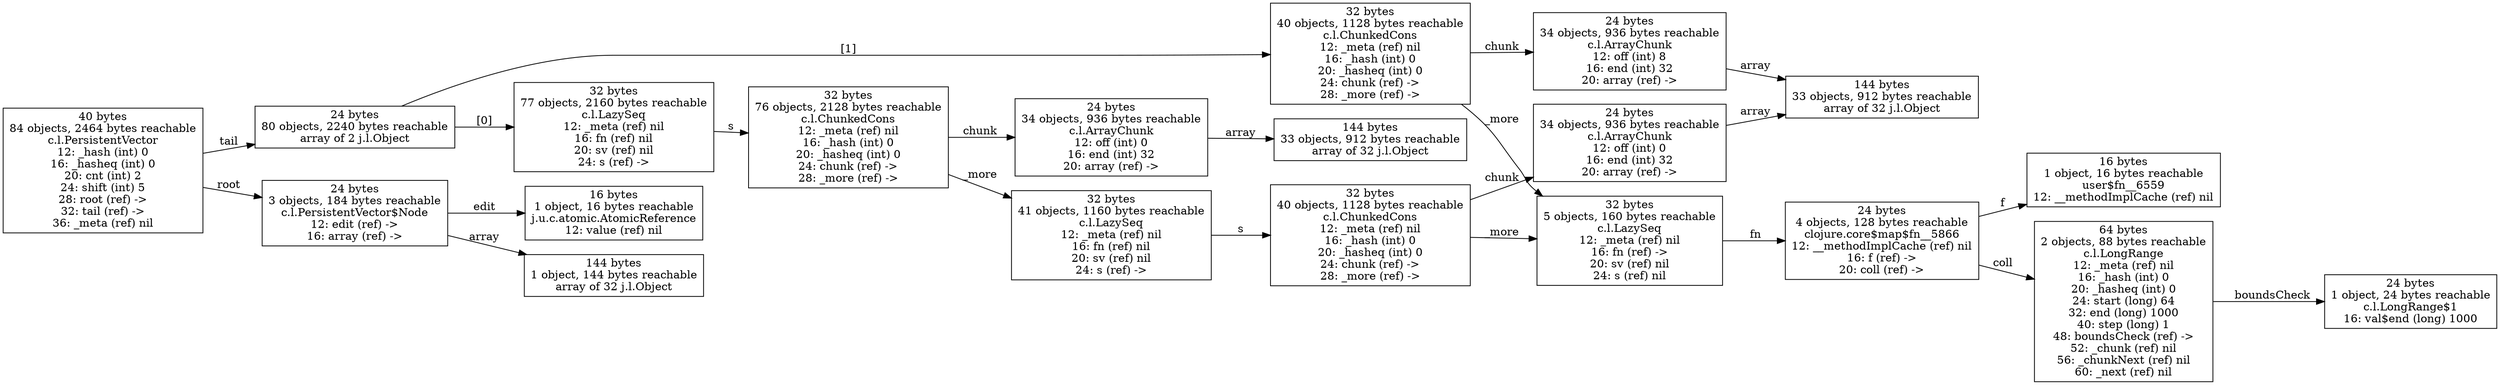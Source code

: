 digraph {
graph [layout=dot,rankdir=LR];
"31793759488" [label="24 bytes
34 objects, 936 bytes reachable
c.l.ArrayChunk
12: off (int) 8
16: end (int) 32
20: array (ref) ->",shape=box];
"26682105024" [label="32 bytes
41 objects, 1160 bytes reachable
c.l.LazySeq
12: _meta (ref) nil
16: fn (ref) nil
20: sv (ref) nil
24: s (ref) ->",shape=box];
"26682103872" [label="144 bytes
33 objects, 912 bytes reachable
array of 32 j.l.Object
",shape=box];
"26095774912" [label="16 bytes
1 object, 16 bytes reachable
j.u.c.atomic.AtomicReference
12: value (ref) nil",shape=box];
"26682107328" [label="16 bytes
1 object, 16 bytes reachable
user$fn__6559
12: __methodImplCache (ref) nil",shape=box];
"26682106880" [label="32 bytes
5 objects, 160 bytes reachable
c.l.LazySeq
12: _meta (ref) nil
16: fn (ref) ->
20: sv (ref) nil
24: s (ref) nil",shape=box];
"31793759232" [label="32 bytes
40 objects, 1128 bytes reachable
c.l.ChunkedCons
12: _meta (ref) nil
16: _hash (int) 0
20: _hasheq (int) 0
24: chunk (ref) ->
28: _more (ref) ->",shape=box];
"31793764480" [label="40 bytes
84 objects, 2464 bytes reachable
c.l.PersistentVector
12: _hash (int) 0
16: _hasheq (int) 0
20: cnt (int) 2
24: shift (int) 5
28: root (ref) ->
32: tail (ref) ->
36: _meta (ref) nil",shape=box];
"26682103168" [label="32 bytes
77 objects, 2160 bytes reachable
c.l.LazySeq
12: _meta (ref) nil
16: fn (ref) nil
20: sv (ref) nil
24: s (ref) ->",shape=box];
"26682105728" [label="144 bytes
33 objects, 912 bytes reachable
array of 32 j.l.Object
",shape=box];
"26682107136" [label="24 bytes
4 objects, 128 bytes reachable
clojure.core$map$fn__5866
12: __methodImplCache (ref) nil
16: f (ref) ->
20: coll (ref) ->",shape=box];
"26682107456" [label="64 bytes
2 objects, 88 bytes reachable
c.l.LongRange
12: _meta (ref) nil
16: _hash (int) 0
20: _hasheq (int) 0
24: start (long) 64
32: end (long) 1000
40: step (long) 1
48: boundsCheck (ref) ->
52: _chunk (ref) nil
56: _chunkNext (ref) nil
60: _next (ref) nil",shape=box];
"26682107968" [label="24 bytes
1 object, 24 bytes reachable
c.l.LongRange$1
16: val$end (long) 1000",shape=box];
"31793764288" [label="24 bytes
80 objects, 2240 bytes reachable
array of 2 j.l.Object
",shape=box];
"26682105280" [label="32 bytes
40 objects, 1128 bytes reachable
c.l.ChunkedCons
12: _meta (ref) nil
16: _hash (int) 0
20: _hasheq (int) 0
24: chunk (ref) ->
28: _more (ref) ->",shape=box];
"26682103424" [label="32 bytes
76 objects, 2128 bytes reachable
c.l.ChunkedCons
12: _meta (ref) nil
16: _hash (int) 0
20: _hasheq (int) 0
24: chunk (ref) ->
28: _more (ref) ->",shape=box];
"26095775040" [label="144 bytes
1 object, 144 bytes reachable
array of 32 j.l.Object
",shape=box];
"26682105536" [label="24 bytes
34 objects, 936 bytes reachable
c.l.ArrayChunk
12: off (int) 0
16: end (int) 32
20: array (ref) ->",shape=box];
"26682103680" [label="24 bytes
34 objects, 936 bytes reachable
c.l.ArrayChunk
12: off (int) 0
16: end (int) 32
20: array (ref) ->",shape=box];
"26095774720" [label="24 bytes
3 objects, 184 bytes reachable
c.l.PersistentVector$Node
12: edit (ref) ->
16: array (ref) ->",shape=box];
"31793759488" -> "26682105728" ["field-name"=array,label=array];
"26682105024" -> "26682105280" ["field-name"=s,label=s];
"26682106880" -> "26682107136" ["field-name"=fn,label=fn];
"31793759232" -> "31793759488" ["field-name"=chunk,label=chunk];
"31793759232" -> "26682106880" ["field-name"=_more,label=_more];
"31793764480" -> "26095774720" ["field-name"=root,label=root];
"31793764480" -> "31793764288" ["field-name"=tail,label=tail];
"26682103168" -> "26682103424" ["field-name"=s,label=s];
"26682107136" -> "26682107328" ["field-name"=f,label=f];
"26682107136" -> "26682107456" ["field-name"=coll,label=coll];
"26682107456" -> "26682107968" ["field-name"=boundsCheck,label=boundsCheck];
"31793764288" -> "26682103168" ["field-name"="[0]",label="[0]"];
"31793764288" -> "31793759232" ["field-name"="[1]",label="[1]"];
"26682105280" -> "26682105536" ["field-name"=chunk,label=chunk];
"26682105280" -> "26682106880" ["field-name"=_more,label=_more];
"26682103424" -> "26682103680" ["field-name"=chunk,label=chunk];
"26682103424" -> "26682105024" ["field-name"=_more,label=_more];
"26682105536" -> "26682105728" ["field-name"=array,label=array];
"26682103680" -> "26682103872" ["field-name"=array,label=array];
"26095774720" -> "26095774912" ["field-name"=edit,label=edit];
"26095774720" -> "26095775040" ["field-name"=array,label=array];
} 